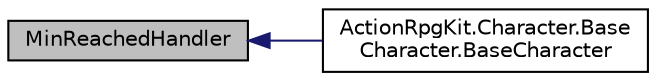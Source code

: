 digraph "MinReachedHandler"
{
 // INTERACTIVE_SVG=YES
  edge [fontname="Helvetica",fontsize="10",labelfontname="Helvetica",labelfontsize="10"];
  node [fontname="Helvetica",fontsize="10",shape=record];
  rankdir="LR";
  Node1 [label="MinReachedHandler",height=0.2,width=0.4,color="black", fillcolor="grey75", style="filled", fontcolor="black"];
  Node1 -> Node2 [dir="back",color="midnightblue",fontsize="10",style="solid",fontname="Helvetica"];
  Node2 [label="ActionRpgKit.Character.Base\lCharacter.BaseCharacter",height=0.2,width=0.4,color="black", fillcolor="white", style="filled",URL="$d9/d5c/class_action_rpg_kit_1_1_character_1_1_base_character.xhtml#a2b383fc8a8123f3883e44924816b162e"];
}
